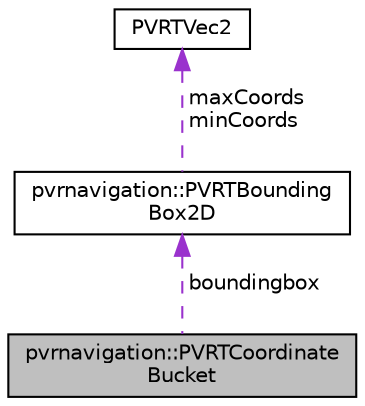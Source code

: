 digraph "pvrnavigation::PVRTCoordinateBucket"
{
  edge [fontname="Helvetica",fontsize="10",labelfontname="Helvetica",labelfontsize="10"];
  node [fontname="Helvetica",fontsize="10",shape=record];
  Node1 [label="pvrnavigation::PVRTCoordinate\lBucket",height=0.2,width=0.4,color="black", fillcolor="grey75", style="filled", fontcolor="black"];
  Node2 -> Node1 [dir="back",color="darkorchid3",fontsize="10",style="dashed",label=" boundingbox" ];
  Node2 [label="pvrnavigation::PVRTBounding\lBox2D",height=0.2,width=0.4,color="black", fillcolor="white", style="filled",URL="$structpvrnavigation_1_1_p_v_r_t_bounding_box2_d.html"];
  Node3 -> Node2 [dir="back",color="darkorchid3",fontsize="10",style="dashed",label=" maxCoords\nminCoords" ];
  Node3 [label="PVRTVec2",height=0.2,width=0.4,color="black", fillcolor="white", style="filled",URL="$struct_p_v_r_t_vec2.html",tooltip="2 component vector "];
}
